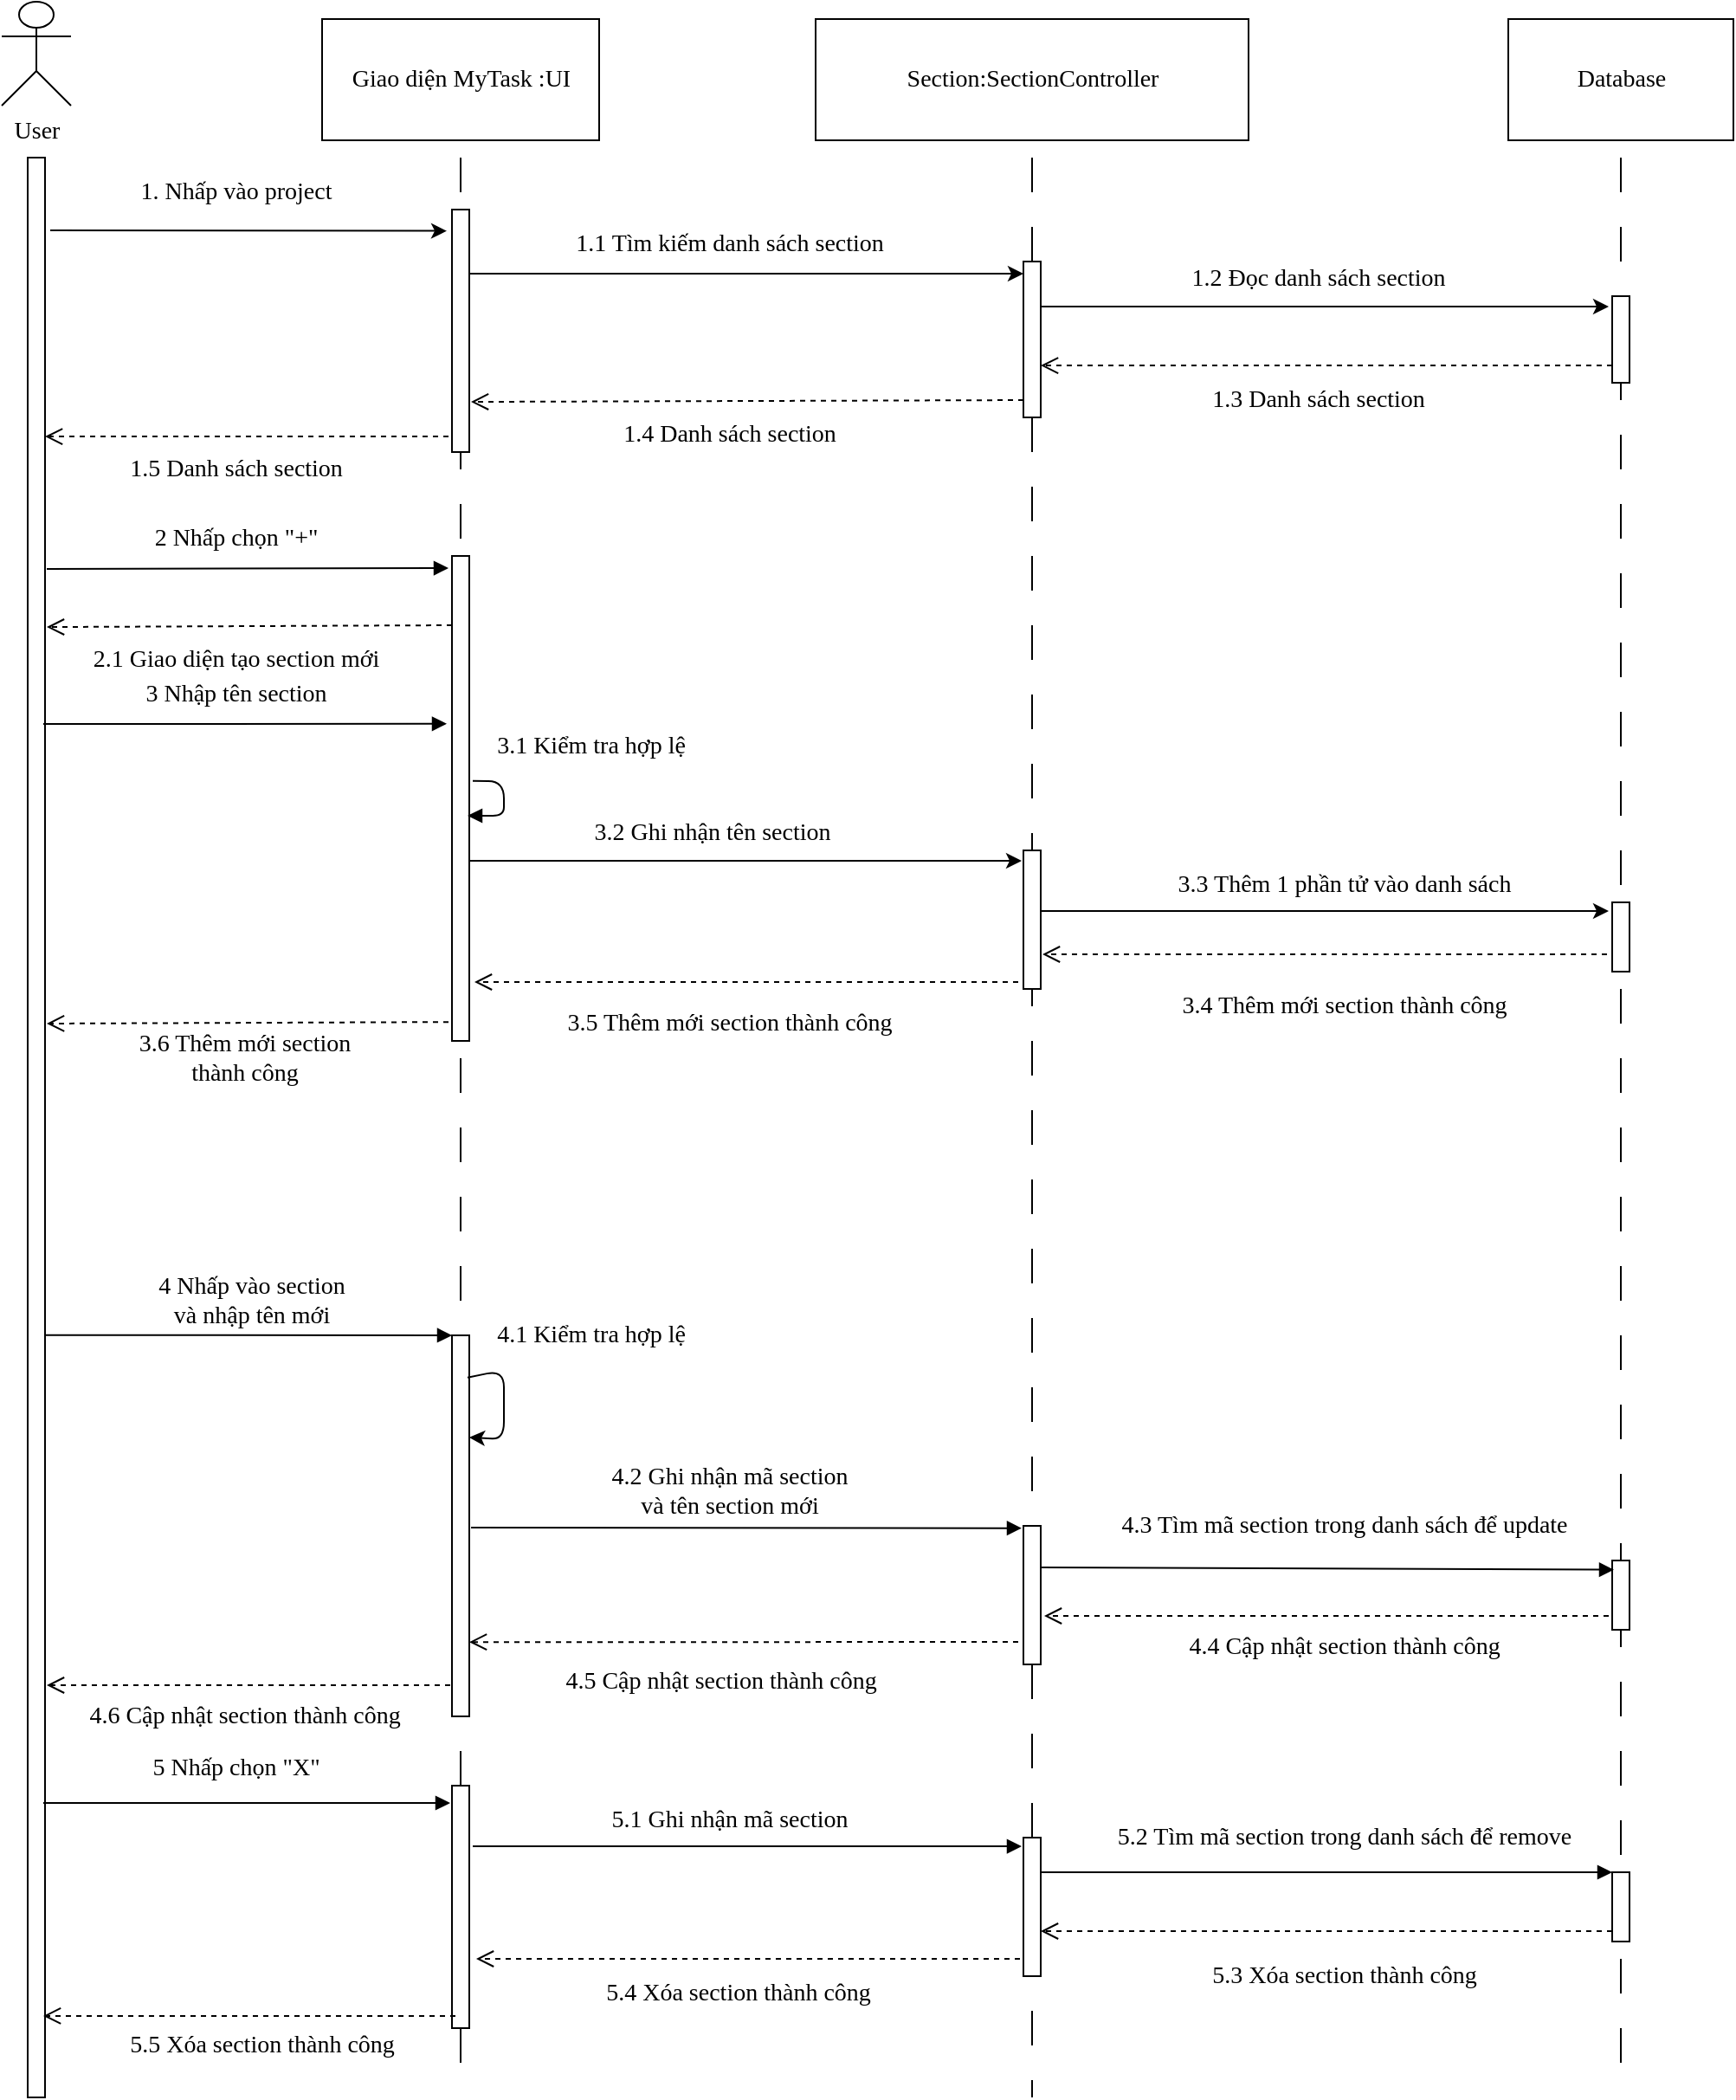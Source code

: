 <mxfile version="13.10.0" type="device"><diagram id="sue1ldvqf2k_xoR9gCDU" name="Page-1"><mxGraphModel dx="970" dy="505" grid="1" gridSize="10" guides="1" tooltips="1" connect="1" arrows="1" fold="1" page="1" pageScale="1" pageWidth="850" pageHeight="1100" math="0" shadow="0"><root><mxCell id="0"/><mxCell id="1" parent="0"/><mxCell id="W8RP2uEVBtjdT4GTssMj-1" value="User" style="shape=umlActor;verticalLabelPosition=bottom;verticalAlign=top;html=1;outlineConnect=0;fontFamily=Verdana;fontSize=14;" parent="1" vertex="1"><mxGeometry x="80" y="70" width="40" height="60" as="geometry"/></mxCell><mxCell id="W8RP2uEVBtjdT4GTssMj-2" value="" style="html=1;points=[];perimeter=orthogonalPerimeter;fontFamily=Verdana;fontSize=14;" parent="1" vertex="1"><mxGeometry x="95" y="160" width="10" height="1120" as="geometry"/></mxCell><mxCell id="W8RP2uEVBtjdT4GTssMj-3" value="Giao diện MyTask :UI" style="html=1;fontFamily=Verdana;fontSize=14;" parent="1" vertex="1"><mxGeometry x="265" y="80" width="160" height="70" as="geometry"/></mxCell><mxCell id="W8RP2uEVBtjdT4GTssMj-4" value="Section:SectionController" style="html=1;fontFamily=Verdana;fontSize=14;" parent="1" vertex="1"><mxGeometry x="550" y="80" width="250" height="70" as="geometry"/></mxCell><mxCell id="W8RP2uEVBtjdT4GTssMj-5" value="Database" style="html=1;fontFamily=Verdana;fontSize=14;" parent="1" vertex="1"><mxGeometry x="950" y="80" width="130" height="70" as="geometry"/></mxCell><mxCell id="W8RP2uEVBtjdT4GTssMj-6" value="" style="endArrow=classic;html=1;entryX=-0.3;entryY=0.088;entryDx=0;entryDy=0;entryPerimeter=0;fontFamily=Verdana;fontSize=14;" parent="1" target="W8RP2uEVBtjdT4GTssMj-9" edge="1"><mxGeometry width="50" height="50" relative="1" as="geometry"><mxPoint x="108" y="202" as="sourcePoint"/><mxPoint x="340" y="187" as="targetPoint"/><Array as="points"/></mxGeometry></mxCell><mxCell id="W8RP2uEVBtjdT4GTssMj-7" value="" style="line;strokeWidth=1;direction=south;html=1;dashed=1;dashPattern=20 20;fontFamily=Verdana;fontSize=14;" parent="1" vertex="1"><mxGeometry x="340" y="160" width="10" height="1120" as="geometry"/></mxCell><mxCell id="W8RP2uEVBtjdT4GTssMj-8" style="edgeStyle=orthogonalEdgeStyle;rounded=0;orthogonalLoop=1;jettySize=auto;html=1;entryX=0;entryY=0.078;entryDx=0;entryDy=0;entryPerimeter=0;fontFamily=Verdana;fontSize=14;" parent="1" source="W8RP2uEVBtjdT4GTssMj-9" target="W8RP2uEVBtjdT4GTssMj-12" edge="1"><mxGeometry relative="1" as="geometry"><Array as="points"><mxPoint x="430" y="227"/><mxPoint x="430" y="227"/></Array></mxGeometry></mxCell><mxCell id="W8RP2uEVBtjdT4GTssMj-9" value="" style="html=1;points=[];perimeter=orthogonalPerimeter;fontFamily=Verdana;fontSize=14;" parent="1" vertex="1"><mxGeometry x="340" y="190" width="10" height="140" as="geometry"/></mxCell><mxCell id="W8RP2uEVBtjdT4GTssMj-10" value="1. Nhấp  vào project" style="text;html=1;align=center;verticalAlign=middle;resizable=0;points=[];autosize=1;fontFamily=Verdana;fontSize=14;" parent="1" vertex="1"><mxGeometry x="135" y="170" width="160" height="20" as="geometry"/></mxCell><mxCell id="W8RP2uEVBtjdT4GTssMj-11" style="edgeStyle=orthogonalEdgeStyle;rounded=0;orthogonalLoop=1;jettySize=auto;html=1;entryX=-0.2;entryY=0.12;entryDx=0;entryDy=0;entryPerimeter=0;fontFamily=Verdana;fontSize=14;" parent="1" source="W8RP2uEVBtjdT4GTssMj-12" target="W8RP2uEVBtjdT4GTssMj-16" edge="1"><mxGeometry relative="1" as="geometry"><Array as="points"><mxPoint x="770" y="246"/><mxPoint x="770" y="246"/></Array></mxGeometry></mxCell><mxCell id="W8RP2uEVBtjdT4GTssMj-12" value="" style="html=1;points=[];perimeter=orthogonalPerimeter;fontFamily=Verdana;fontSize=14;" parent="1" vertex="1"><mxGeometry x="670" y="220" width="10" height="90" as="geometry"/></mxCell><mxCell id="W8RP2uEVBtjdT4GTssMj-13" value="1.1 Tìm kiếm danh sách section" style="text;html=1;align=center;verticalAlign=middle;resizable=0;points=[];autosize=1;fontFamily=Verdana;fontSize=14;" parent="1" vertex="1"><mxGeometry x="380" y="200" width="240" height="20" as="geometry"/></mxCell><mxCell id="W8RP2uEVBtjdT4GTssMj-14" value="" style="line;strokeWidth=1;direction=south;html=1;dashed=1;dashPattern=20 20;fontFamily=Verdana;fontSize=14;" parent="1" vertex="1"><mxGeometry x="670" y="160" width="10" height="60" as="geometry"/></mxCell><mxCell id="W8RP2uEVBtjdT4GTssMj-15" value="" style="line;strokeWidth=1;direction=south;html=1;dashed=1;dashPattern=20 20;fontFamily=Verdana;fontSize=14;" parent="1" vertex="1"><mxGeometry x="1010" y="160" width="10" height="1120" as="geometry"/></mxCell><mxCell id="W8RP2uEVBtjdT4GTssMj-16" value="" style="html=1;points=[];perimeter=orthogonalPerimeter;fontFamily=Verdana;fontSize=14;" parent="1" vertex="1"><mxGeometry x="1010" y="240" width="10" height="50" as="geometry"/></mxCell><mxCell id="W8RP2uEVBtjdT4GTssMj-17" value="1.2 Đọc danh sách section" style="text;html=1;align=center;verticalAlign=middle;resizable=0;points=[];autosize=1;fontFamily=Verdana;fontSize=14;" parent="1" vertex="1"><mxGeometry x="740" y="220" width="200" height="20" as="geometry"/></mxCell><mxCell id="W8RP2uEVBtjdT4GTssMj-18" value="1.3 Danh sách section" style="text;html=1;align=center;verticalAlign=middle;resizable=0;points=[];autosize=1;fontFamily=Verdana;fontSize=14;" parent="1" vertex="1"><mxGeometry x="755" y="290" width="170" height="20" as="geometry"/></mxCell><mxCell id="W8RP2uEVBtjdT4GTssMj-19" value="1.4 Danh sách section" style="text;html=1;align=center;verticalAlign=middle;resizable=0;points=[];autosize=1;fontFamily=Verdana;fontSize=14;" parent="1" vertex="1"><mxGeometry x="415" y="310" width="170" height="20" as="geometry"/></mxCell><mxCell id="W8RP2uEVBtjdT4GTssMj-20" value="1.5 Danh sách section" style="text;html=1;align=center;verticalAlign=middle;resizable=0;points=[];autosize=1;fontFamily=Verdana;fontSize=14;" parent="1" vertex="1"><mxGeometry x="130" y="330" width="170" height="20" as="geometry"/></mxCell><mxCell id="W8RP2uEVBtjdT4GTssMj-21" value="" style="html=1;verticalAlign=bottom;endArrow=open;dashed=1;endSize=8;exitX=0;exitY=0.8;exitDx=0;exitDy=0;exitPerimeter=0;entryX=1;entryY=0.667;entryDx=0;entryDy=0;entryPerimeter=0;fontFamily=Verdana;fontSize=14;" parent="1" source="W8RP2uEVBtjdT4GTssMj-16" target="W8RP2uEVBtjdT4GTssMj-12" edge="1"><mxGeometry relative="1" as="geometry"><mxPoint x="770" y="260" as="sourcePoint"/><mxPoint x="690" y="260" as="targetPoint"/></mxGeometry></mxCell><mxCell id="W8RP2uEVBtjdT4GTssMj-22" value="" style="html=1;verticalAlign=bottom;endArrow=open;dashed=1;endSize=8;exitX=0;exitY=0.889;exitDx=0;exitDy=0;exitPerimeter=0;entryX=1.1;entryY=0.793;entryDx=0;entryDy=0;entryPerimeter=0;fontFamily=Verdana;fontSize=14;" parent="1" source="W8RP2uEVBtjdT4GTssMj-12" target="W8RP2uEVBtjdT4GTssMj-9" edge="1"><mxGeometry relative="1" as="geometry"><mxPoint x="480" y="260" as="sourcePoint"/><mxPoint x="400" y="260" as="targetPoint"/></mxGeometry></mxCell><mxCell id="W8RP2uEVBtjdT4GTssMj-23" value="" style="html=1;verticalAlign=bottom;endArrow=open;dashed=1;endSize=8;exitX=-0.2;exitY=0.936;exitDx=0;exitDy=0;exitPerimeter=0;fontFamily=Verdana;fontSize=14;" parent="1" source="W8RP2uEVBtjdT4GTssMj-9" target="W8RP2uEVBtjdT4GTssMj-2" edge="1"><mxGeometry relative="1" as="geometry"><mxPoint x="480" y="260" as="sourcePoint"/><mxPoint x="400" y="260" as="targetPoint"/></mxGeometry></mxCell><mxCell id="W8RP2uEVBtjdT4GTssMj-24" value="" style="html=1;verticalAlign=bottom;endArrow=block;entryX=-0.2;entryY=0.14;entryDx=0;entryDy=0;entryPerimeter=0;exitX=1.1;exitY=0.212;exitDx=0;exitDy=0;exitPerimeter=0;fontFamily=Verdana;fontSize=14;" parent="1" source="W8RP2uEVBtjdT4GTssMj-2" edge="1"><mxGeometry width="80" relative="1" as="geometry"><mxPoint x="106" y="440" as="sourcePoint"/><mxPoint x="338" y="397" as="targetPoint"/></mxGeometry></mxCell><mxCell id="W8RP2uEVBtjdT4GTssMj-26" value="2 Nhấp chọn  &quot;+&quot;" style="text;html=1;align=center;verticalAlign=middle;resizable=0;points=[];autosize=1;fontFamily=Verdana;fontSize=14;" parent="1" vertex="1"><mxGeometry x="150" y="370" width="130" height="20" as="geometry"/></mxCell><mxCell id="W8RP2uEVBtjdT4GTssMj-27" value="" style="line;strokeWidth=1;direction=south;html=1;dashed=1;dashPattern=20 20;fontFamily=Verdana;fontSize=14;" parent="1" vertex="1"><mxGeometry x="670" y="310" width="10" height="970" as="geometry"/></mxCell><mxCell id="W8RP2uEVBtjdT4GTssMj-28" style="edgeStyle=orthogonalEdgeStyle;rounded=0;orthogonalLoop=1;jettySize=auto;html=1;entryX=-0.1;entryY=0.075;entryDx=0;entryDy=0;entryPerimeter=0;fontFamily=Verdana;fontSize=14;" parent="1" source="W8RP2uEVBtjdT4GTssMj-29" target="W8RP2uEVBtjdT4GTssMj-35" edge="1"><mxGeometry relative="1" as="geometry"><Array as="points"><mxPoint x="430" y="566"/><mxPoint x="430" y="566"/></Array></mxGeometry></mxCell><mxCell id="W8RP2uEVBtjdT4GTssMj-29" value="" style="html=1;points=[];perimeter=orthogonalPerimeter;fontFamily=Verdana;fontSize=14;" parent="1" vertex="1"><mxGeometry x="340" y="390" width="10" height="280" as="geometry"/></mxCell><mxCell id="W8RP2uEVBtjdT4GTssMj-30" value="" style="html=1;verticalAlign=bottom;endArrow=open;dashed=1;endSize=8;exitX=0;exitY=0.8;exitDx=0;exitDy=0;exitPerimeter=0;entryX=1.1;entryY=0.242;entryDx=0;entryDy=0;entryPerimeter=0;fontFamily=Verdana;fontSize=14;" parent="1" target="W8RP2uEVBtjdT4GTssMj-2" edge="1"><mxGeometry relative="1" as="geometry"><mxPoint x="340" y="430" as="sourcePoint"/><mxPoint x="110" y="430" as="targetPoint"/></mxGeometry></mxCell><mxCell id="W8RP2uEVBtjdT4GTssMj-31" value="2.1 Giao diện tạo section mới" style="text;html=1;align=center;verticalAlign=middle;resizable=0;points=[];autosize=1;fontFamily=Verdana;fontSize=14;" parent="1" vertex="1"><mxGeometry x="105" y="440" width="220" height="20" as="geometry"/></mxCell><mxCell id="W8RP2uEVBtjdT4GTssMj-32" value="" style="html=1;verticalAlign=bottom;endArrow=block;entryX=-0.3;entryY=0.346;entryDx=0;entryDy=0;entryPerimeter=0;exitX=0.9;exitY=0.292;exitDx=0;exitDy=0;exitPerimeter=0;fontFamily=Verdana;fontSize=14;" parent="1" source="W8RP2uEVBtjdT4GTssMj-2" target="W8RP2uEVBtjdT4GTssMj-29" edge="1"><mxGeometry width="80" relative="1" as="geometry"><mxPoint x="105" y="482" as="sourcePoint"/><mxPoint x="430" y="430" as="targetPoint"/></mxGeometry></mxCell><mxCell id="W8RP2uEVBtjdT4GTssMj-33" value="3 Nhập tên section" style="text;html=1;align=center;verticalAlign=middle;resizable=0;points=[];autosize=1;fontFamily=Verdana;fontSize=14;" parent="1" vertex="1"><mxGeometry x="140" y="460" width="150" height="20" as="geometry"/></mxCell><mxCell id="W8RP2uEVBtjdT4GTssMj-34" style="edgeStyle=orthogonalEdgeStyle;rounded=0;orthogonalLoop=1;jettySize=auto;html=1;entryX=-0.2;entryY=0.125;entryDx=0;entryDy=0;entryPerimeter=0;fontFamily=Verdana;fontSize=14;" parent="1" source="W8RP2uEVBtjdT4GTssMj-35" target="W8RP2uEVBtjdT4GTssMj-41" edge="1"><mxGeometry relative="1" as="geometry"><Array as="points"><mxPoint x="760" y="595"/><mxPoint x="760" y="595"/></Array></mxGeometry></mxCell><mxCell id="W8RP2uEVBtjdT4GTssMj-35" value="" style="html=1;points=[];perimeter=orthogonalPerimeter;fontFamily=Verdana;fontSize=14;" parent="1" vertex="1"><mxGeometry x="670" y="560" width="10" height="80" as="geometry"/></mxCell><mxCell id="W8RP2uEVBtjdT4GTssMj-36" value="3.1 Kiểm tra hợp lệ" style="text;html=1;align=center;verticalAlign=middle;resizable=0;points=[];autosize=1;fontFamily=Verdana;fontSize=14;" parent="1" vertex="1"><mxGeometry x="345" y="490" width="150" height="20" as="geometry"/></mxCell><mxCell id="W8RP2uEVBtjdT4GTssMj-37" value="" style="html=1;verticalAlign=bottom;endArrow=block;exitX=1.2;exitY=0.464;exitDx=0;exitDy=0;exitPerimeter=0;fontFamily=Verdana;fontSize=14;" parent="1" source="W8RP2uEVBtjdT4GTssMj-29" edge="1"><mxGeometry width="80" relative="1" as="geometry"><mxPoint x="560" y="500" as="sourcePoint"/><mxPoint x="349" y="540" as="targetPoint"/><Array as="points"><mxPoint x="370" y="520"/><mxPoint x="370" y="540"/></Array></mxGeometry></mxCell><mxCell id="W8RP2uEVBtjdT4GTssMj-40" value="3.2 Ghi nhận tên section" style="text;html=1;align=center;verticalAlign=middle;resizable=0;points=[];autosize=1;fontFamily=Verdana;fontSize=14;" parent="1" vertex="1"><mxGeometry x="395" y="540" width="190" height="20" as="geometry"/></mxCell><mxCell id="W8RP2uEVBtjdT4GTssMj-41" value="" style="html=1;points=[];perimeter=orthogonalPerimeter;fontFamily=Verdana;fontSize=14;" parent="1" vertex="1"><mxGeometry x="1010" y="590" width="10" height="40" as="geometry"/></mxCell><mxCell id="W8RP2uEVBtjdT4GTssMj-42" value="3.3 Thêm 1 phần tử vào danh sách" style="text;html=1;align=center;verticalAlign=middle;resizable=0;points=[];autosize=1;fontFamily=Verdana;fontSize=14;" parent="1" vertex="1"><mxGeometry x="725" y="570" width="260" height="20" as="geometry"/></mxCell><mxCell id="W8RP2uEVBtjdT4GTssMj-43" value="" style="html=1;verticalAlign=bottom;endArrow=open;dashed=1;endSize=8;exitX=-0.2;exitY=0.961;exitDx=0;exitDy=0;exitPerimeter=0;fontFamily=Verdana;fontSize=14;" parent="1" source="W8RP2uEVBtjdT4GTssMj-29" edge="1"><mxGeometry relative="1" as="geometry"><mxPoint x="339" y="650" as="sourcePoint"/><mxPoint x="106" y="660" as="targetPoint"/></mxGeometry></mxCell><mxCell id="W8RP2uEVBtjdT4GTssMj-49" value="" style="html=1;verticalAlign=bottom;endArrow=block;exitX=1;exitY=0.607;exitDx=0;exitDy=0;exitPerimeter=0;fontFamily=Verdana;fontSize=14;" parent="1" source="W8RP2uEVBtjdT4GTssMj-2" target="W8RP2uEVBtjdT4GTssMj-50" edge="1"><mxGeometry width="80" relative="1" as="geometry"><mxPoint x="200" y="750" as="sourcePoint"/><mxPoint x="270" y="840" as="targetPoint"/></mxGeometry></mxCell><mxCell id="W8RP2uEVBtjdT4GTssMj-50" value="" style="html=1;points=[];perimeter=orthogonalPerimeter;fontFamily=Verdana;fontSize=14;" parent="1" vertex="1"><mxGeometry x="340" y="840" width="10" height="220" as="geometry"/></mxCell><mxCell id="W8RP2uEVBtjdT4GTssMj-51" value="4 Nhấp vào section &lt;br&gt;và nhập tên mới" style="text;html=1;align=center;verticalAlign=middle;resizable=0;points=[];autosize=1;fontFamily=Verdana;fontSize=14;" parent="1" vertex="1"><mxGeometry x="149" y="800" width="150" height="40" as="geometry"/></mxCell><mxCell id="W8RP2uEVBtjdT4GTssMj-52" value="" style="endArrow=classic;html=1;exitX=0.9;exitY=0.111;exitDx=0;exitDy=0;exitPerimeter=0;entryX=1;entryY=0.268;entryDx=0;entryDy=0;entryPerimeter=0;fontFamily=Verdana;fontSize=14;" parent="1" source="W8RP2uEVBtjdT4GTssMj-50" target="W8RP2uEVBtjdT4GTssMj-50" edge="1"><mxGeometry width="50" height="50" relative="1" as="geometry"><mxPoint x="220" y="910" as="sourcePoint"/><mxPoint x="270" y="860" as="targetPoint"/><Array as="points"><mxPoint x="370" y="860"/><mxPoint x="370" y="900"/></Array></mxGeometry></mxCell><mxCell id="W8RP2uEVBtjdT4GTssMj-53" value="4.1 Kiểm tra hợp lệ" style="text;html=1;align=center;verticalAlign=middle;resizable=0;points=[];autosize=1;fontFamily=Verdana;fontSize=14;" parent="1" vertex="1"><mxGeometry x="345" y="830" width="150" height="20" as="geometry"/></mxCell><mxCell id="W8RP2uEVBtjdT4GTssMj-56" value="" style="html=1;verticalAlign=bottom;endArrow=block;entryX=-0.1;entryY=0.017;entryDx=0;entryDy=0;entryPerimeter=0;fontFamily=Verdana;fontSize=14;" parent="1" target="W8RP2uEVBtjdT4GTssMj-58" edge="1"><mxGeometry width="80" relative="1" as="geometry"><mxPoint x="351" y="951" as="sourcePoint"/><mxPoint x="600" y="960" as="targetPoint"/></mxGeometry></mxCell><mxCell id="W8RP2uEVBtjdT4GTssMj-57" value="4.2 Ghi nhận mã section &lt;br&gt;và  tên section mới" style="text;html=1;align=center;verticalAlign=middle;resizable=0;points=[];autosize=1;fontFamily=Verdana;fontSize=14;" parent="1" vertex="1"><mxGeometry x="405" y="910" width="190" height="40" as="geometry"/></mxCell><mxCell id="W8RP2uEVBtjdT4GTssMj-58" value="" style="html=1;points=[];perimeter=orthogonalPerimeter;fontFamily=Verdana;fontSize=14;" parent="1" vertex="1"><mxGeometry x="670" y="950" width="10" height="80" as="geometry"/></mxCell><mxCell id="W8RP2uEVBtjdT4GTssMj-59" value="" style="html=1;points=[];perimeter=orthogonalPerimeter;fontFamily=Verdana;fontSize=14;" parent="1" vertex="1"><mxGeometry x="1010" y="970" width="10" height="40" as="geometry"/></mxCell><mxCell id="W8RP2uEVBtjdT4GTssMj-60" value="" style="html=1;verticalAlign=bottom;endArrow=block;entryX=0.1;entryY=0.133;entryDx=0;entryDy=0;entryPerimeter=0;fontFamily=Verdana;fontSize=14;" parent="1" target="W8RP2uEVBtjdT4GTssMj-59" edge="1"><mxGeometry width="80" relative="1" as="geometry"><mxPoint x="680" y="974" as="sourcePoint"/><mxPoint x="710" y="970" as="targetPoint"/></mxGeometry></mxCell><mxCell id="W8RP2uEVBtjdT4GTssMj-61" value="4.3 Tìm mã section trong danh sách để update" style="text;html=1;align=center;verticalAlign=middle;resizable=0;points=[];autosize=1;fontFamily=Verdana;fontSize=14;" parent="1" vertex="1"><mxGeometry x="680" y="940" width="350" height="20" as="geometry"/></mxCell><mxCell id="W8RP2uEVBtjdT4GTssMj-62" value="" style="html=1;verticalAlign=bottom;endArrow=open;dashed=1;endSize=8;fontFamily=Verdana;fontSize=14;" parent="1" edge="1"><mxGeometry relative="1" as="geometry"><mxPoint x="339" y="1042" as="sourcePoint"/><mxPoint x="106" y="1042" as="targetPoint"/></mxGeometry></mxCell><mxCell id="W8RP2uEVBtjdT4GTssMj-63" value="4.6 Cập nhật section thành công" style="text;html=1;align=center;verticalAlign=middle;resizable=0;points=[];autosize=1;fontFamily=Verdana;fontSize=14;" parent="1" vertex="1"><mxGeometry x="95" y="1050" width="250" height="20" as="geometry"/></mxCell><mxCell id="W8RP2uEVBtjdT4GTssMj-64" value="" style="html=1;verticalAlign=bottom;endArrow=block;fontFamily=Verdana;fontSize=14;" parent="1" edge="1"><mxGeometry width="80" relative="1" as="geometry"><mxPoint x="104" y="1110" as="sourcePoint"/><mxPoint x="339" y="1110" as="targetPoint"/></mxGeometry></mxCell><mxCell id="W8RP2uEVBtjdT4GTssMj-65" value="5 Nhấp chọn &quot;X&quot;" style="text;html=1;align=center;verticalAlign=middle;resizable=0;points=[];autosize=1;fontFamily=Verdana;fontSize=14;" parent="1" vertex="1"><mxGeometry x="150" y="1080" width="130" height="20" as="geometry"/></mxCell><mxCell id="W8RP2uEVBtjdT4GTssMj-66" value="" style="html=1;points=[];perimeter=orthogonalPerimeter;fontFamily=Verdana;fontSize=14;" parent="1" vertex="1"><mxGeometry x="340" y="1100" width="10" height="140" as="geometry"/></mxCell><mxCell id="W8RP2uEVBtjdT4GTssMj-67" value="" style="html=1;verticalAlign=bottom;endArrow=open;dashed=1;endSize=8;exitX=-0.3;exitY=0.75;exitDx=0;exitDy=0;exitPerimeter=0;fontFamily=Verdana;fontSize=14;" parent="1" source="W8RP2uEVBtjdT4GTssMj-41" edge="1"><mxGeometry relative="1" as="geometry"><mxPoint x="790" y="650" as="sourcePoint"/><mxPoint x="681" y="620" as="targetPoint"/></mxGeometry></mxCell><mxCell id="W8RP2uEVBtjdT4GTssMj-68" value="3.4 Thêm mới section thành công" style="text;html=1;align=center;verticalAlign=middle;resizable=0;points=[];autosize=1;fontFamily=Verdana;fontSize=14;" parent="1" vertex="1"><mxGeometry x="730" y="640" width="250" height="20" as="geometry"/></mxCell><mxCell id="W8RP2uEVBtjdT4GTssMj-69" value="" style="html=1;verticalAlign=bottom;endArrow=open;dashed=1;endSize=8;exitX=-0.3;exitY=0.95;exitDx=0;exitDy=0;exitPerimeter=0;fontFamily=Verdana;fontSize=14;" parent="1" source="W8RP2uEVBtjdT4GTssMj-35" edge="1"><mxGeometry relative="1" as="geometry"><mxPoint x="520" y="650" as="sourcePoint"/><mxPoint x="353" y="636" as="targetPoint"/></mxGeometry></mxCell><mxCell id="W8RP2uEVBtjdT4GTssMj-70" value="3.5 Thêm mới section thành công" style="text;html=1;align=center;verticalAlign=middle;resizable=0;points=[];autosize=1;fontFamily=Verdana;fontSize=14;" parent="1" vertex="1"><mxGeometry x="375" y="650" width="250" height="20" as="geometry"/></mxCell><mxCell id="W8RP2uEVBtjdT4GTssMj-71" value="3.6 Thêm mới section &lt;br&gt;thành công" style="text;html=1;align=center;verticalAlign=middle;resizable=0;points=[];autosize=1;fontFamily=Verdana;fontSize=14;" parent="1" vertex="1"><mxGeometry x="135" y="660" width="170" height="40" as="geometry"/></mxCell><mxCell id="W8RP2uEVBtjdT4GTssMj-72" value="" style="html=1;verticalAlign=bottom;endArrow=open;dashed=1;endSize=8;fontFamily=Verdana;fontSize=14;" parent="1" edge="1"><mxGeometry relative="1" as="geometry"><mxPoint x="1008" y="1002" as="sourcePoint"/><mxPoint x="682" y="1002" as="targetPoint"/><Array as="points"/></mxGeometry></mxCell><mxCell id="W8RP2uEVBtjdT4GTssMj-73" value="4.4 Cập nhật section thành công" style="text;html=1;align=center;verticalAlign=middle;resizable=0;points=[];autosize=1;fontFamily=Verdana;fontSize=14;" parent="1" vertex="1"><mxGeometry x="730" y="1010" width="250" height="20" as="geometry"/></mxCell><mxCell id="W8RP2uEVBtjdT4GTssMj-74" value="" style="html=1;verticalAlign=bottom;endArrow=open;dashed=1;endSize=8;exitX=-0.3;exitY=0.838;exitDx=0;exitDy=0;exitPerimeter=0;entryX=1;entryY=0.805;entryDx=0;entryDy=0;entryPerimeter=0;fontFamily=Verdana;fontSize=14;" parent="1" source="W8RP2uEVBtjdT4GTssMj-58" target="W8RP2uEVBtjdT4GTssMj-50" edge="1"><mxGeometry relative="1" as="geometry"><mxPoint x="570" y="970" as="sourcePoint"/><mxPoint x="490" y="970" as="targetPoint"/></mxGeometry></mxCell><mxCell id="W8RP2uEVBtjdT4GTssMj-75" value="4.5 Cập nhật section thành công" style="text;html=1;align=center;verticalAlign=middle;resizable=0;points=[];autosize=1;fontFamily=Verdana;fontSize=14;" parent="1" vertex="1"><mxGeometry x="370" y="1030" width="250" height="20" as="geometry"/></mxCell><mxCell id="W8RP2uEVBtjdT4GTssMj-76" value="" style="html=1;verticalAlign=bottom;endArrow=block;entryX=-0.1;entryY=0.063;entryDx=0;entryDy=0;entryPerimeter=0;fontFamily=Verdana;fontSize=14;" parent="1" target="W8RP2uEVBtjdT4GTssMj-78" edge="1"><mxGeometry width="80" relative="1" as="geometry"><mxPoint x="352" y="1135" as="sourcePoint"/><mxPoint x="530" y="1129" as="targetPoint"/></mxGeometry></mxCell><mxCell id="W8RP2uEVBtjdT4GTssMj-77" value="5.1 Ghi nhận mã section" style="text;html=1;align=center;verticalAlign=middle;resizable=0;points=[];autosize=1;fontFamily=Verdana;fontSize=14;" parent="1" vertex="1"><mxGeometry x="405" y="1110" width="190" height="20" as="geometry"/></mxCell><mxCell id="W8RP2uEVBtjdT4GTssMj-78" value="" style="html=1;points=[];perimeter=orthogonalPerimeter;fontFamily=Verdana;fontSize=14;" parent="1" vertex="1"><mxGeometry x="670" y="1130" width="10" height="80" as="geometry"/></mxCell><mxCell id="W8RP2uEVBtjdT4GTssMj-79" value="" style="html=1;verticalAlign=bottom;endArrow=block;exitX=1;exitY=0.25;exitDx=0;exitDy=0;exitPerimeter=0;fontFamily=Verdana;fontSize=14;" parent="1" source="W8RP2uEVBtjdT4GTssMj-78" target="W8RP2uEVBtjdT4GTssMj-80" edge="1"><mxGeometry width="80" relative="1" as="geometry"><mxPoint x="610" y="1250" as="sourcePoint"/><mxPoint x="850" y="1150" as="targetPoint"/></mxGeometry></mxCell><mxCell id="W8RP2uEVBtjdT4GTssMj-80" value="" style="html=1;points=[];perimeter=orthogonalPerimeter;fontFamily=Verdana;fontSize=14;" parent="1" vertex="1"><mxGeometry x="1010" y="1150" width="10" height="40" as="geometry"/></mxCell><mxCell id="W8RP2uEVBtjdT4GTssMj-81" value="5.2 Tìm mã section trong danh sách để remove" style="text;html=1;align=center;verticalAlign=middle;resizable=0;points=[];autosize=1;fontFamily=Verdana;fontSize=14;" parent="1" vertex="1"><mxGeometry x="680" y="1120" width="350" height="20" as="geometry"/></mxCell><mxCell id="W8RP2uEVBtjdT4GTssMj-82" value="" style="html=1;verticalAlign=bottom;endArrow=open;dashed=1;endSize=8;entryX=1;entryY=0.675;entryDx=0;entryDy=0;entryPerimeter=0;fontFamily=Verdana;fontSize=14;" parent="1" target="W8RP2uEVBtjdT4GTssMj-78" edge="1"><mxGeometry relative="1" as="geometry"><mxPoint x="1010" y="1184" as="sourcePoint"/><mxPoint x="679" y="1179" as="targetPoint"/></mxGeometry></mxCell><mxCell id="W8RP2uEVBtjdT4GTssMj-83" value="5.3 Xóa section thành công" style="text;html=1;align=center;verticalAlign=middle;resizable=0;points=[];autosize=1;fontFamily=Verdana;fontSize=14;" parent="1" vertex="1"><mxGeometry x="750" y="1200" width="210" height="20" as="geometry"/></mxCell><mxCell id="W8RP2uEVBtjdT4GTssMj-84" value="" style="html=1;verticalAlign=bottom;endArrow=open;dashed=1;endSize=8;exitX=-0.2;exitY=0.875;exitDx=0;exitDy=0;exitPerimeter=0;fontFamily=Verdana;fontSize=14;" parent="1" source="W8RP2uEVBtjdT4GTssMj-78" edge="1"><mxGeometry relative="1" as="geometry"><mxPoint x="550" y="1190" as="sourcePoint"/><mxPoint x="354" y="1200" as="targetPoint"/></mxGeometry></mxCell><mxCell id="W8RP2uEVBtjdT4GTssMj-85" value="5.4 Xóa section thành công" style="text;html=1;align=center;verticalAlign=middle;resizable=0;points=[];autosize=1;fontFamily=Verdana;fontSize=14;" parent="1" vertex="1"><mxGeometry x="400" y="1210" width="210" height="20" as="geometry"/></mxCell><mxCell id="W8RP2uEVBtjdT4GTssMj-86" value="" style="html=1;verticalAlign=bottom;endArrow=open;dashed=1;endSize=8;entryX=0.9;entryY=0.958;entryDx=0;entryDy=0;entryPerimeter=0;fontFamily=Verdana;fontSize=14;" parent="1" target="W8RP2uEVBtjdT4GTssMj-2" edge="1"><mxGeometry relative="1" as="geometry"><mxPoint x="342" y="1233" as="sourcePoint"/><mxPoint x="300" y="1190" as="targetPoint"/></mxGeometry></mxCell><mxCell id="W8RP2uEVBtjdT4GTssMj-87" value="5.5 Xóa section thành công" style="text;html=1;align=center;verticalAlign=middle;resizable=0;points=[];autosize=1;fontFamily=Verdana;fontSize=14;" parent="1" vertex="1"><mxGeometry x="125" y="1240" width="210" height="20" as="geometry"/></mxCell></root></mxGraphModel></diagram></mxfile>